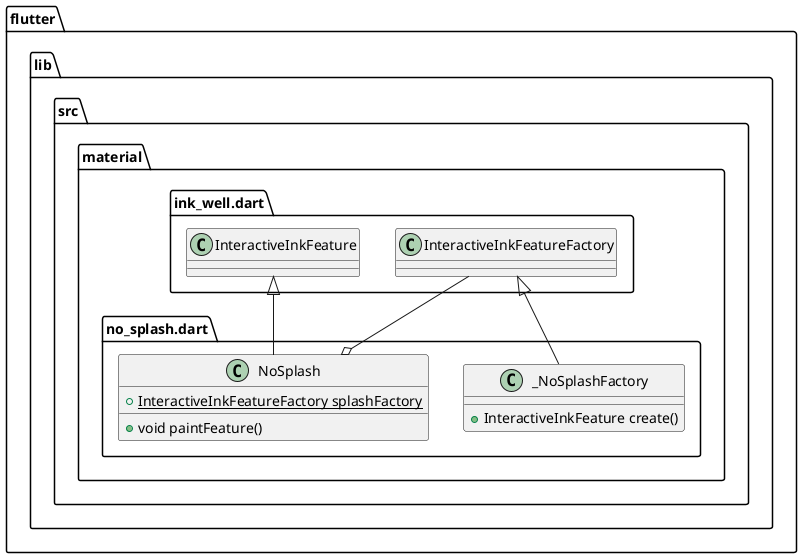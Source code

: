 @startuml
set namespaceSeparator ::

class "flutter::lib::src::material::no_splash.dart::_NoSplashFactory" {
  +InteractiveInkFeature create()
}

"flutter::lib::src::material::ink_well.dart::InteractiveInkFeatureFactory" <|-- "flutter::lib::src::material::no_splash.dart::_NoSplashFactory"

class "flutter::lib::src::material::no_splash.dart::NoSplash" {
  {static} +InteractiveInkFeatureFactory splashFactory
  +void paintFeature()
}

"flutter::lib::src::material::no_splash.dart::NoSplash" o-- "flutter::lib::src::material::ink_well.dart::InteractiveInkFeatureFactory"
"flutter::lib::src::material::ink_well.dart::InteractiveInkFeature" <|-- "flutter::lib::src::material::no_splash.dart::NoSplash"


@enduml